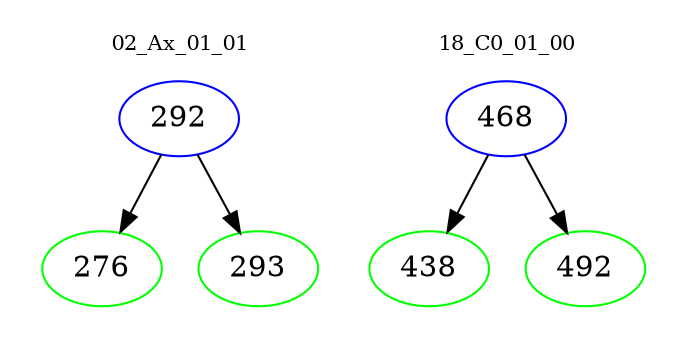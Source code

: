 digraph{
subgraph cluster_0 {
color = white
label = "02_Ax_01_01";
fontsize=10;
T0_292 [label="292", color="blue"]
T0_292 -> T0_276 [color="black"]
T0_276 [label="276", color="green"]
T0_292 -> T0_293 [color="black"]
T0_293 [label="293", color="green"]
}
subgraph cluster_1 {
color = white
label = "18_C0_01_00";
fontsize=10;
T1_468 [label="468", color="blue"]
T1_468 -> T1_438 [color="black"]
T1_438 [label="438", color="green"]
T1_468 -> T1_492 [color="black"]
T1_492 [label="492", color="green"]
}
}
